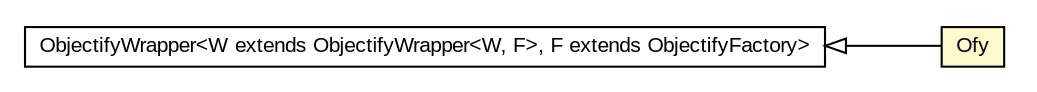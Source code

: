 #!/usr/local/bin/dot
#
# Class diagram 
# Generated by UMLGraph version R5_6-24-gf6e263 (http://www.umlgraph.org/)
#

digraph G {
	edge [fontname="arial",fontsize=10,labelfontname="arial",labelfontsize=10];
	node [fontname="arial",fontsize=10,shape=plaintext];
	nodesep=0.25;
	ranksep=0.5;
	rankdir=LR;
	// com.gwtplatform.carstore.server.dao.objectify.Ofy
	c372255 [label=<<table title="com.gwtplatform.carstore.server.dao.objectify.Ofy" border="0" cellborder="1" cellspacing="0" cellpadding="2" port="p" bgcolor="lemonChiffon" href="./Ofy.html">
		<tr><td><table border="0" cellspacing="0" cellpadding="1">
<tr><td align="center" balign="center"> Ofy </td></tr>
		</table></td></tr>
		</table>>, URL="./Ofy.html", fontname="arial", fontcolor="black", fontsize=10.0];
	//com.gwtplatform.carstore.server.dao.objectify.Ofy extends com.googlecode.objectify.util.cmd.ObjectifyWrapper<com.gwtplatform.carstore.server.dao.objectify.Ofy, com.gwtplatform.carstore.server.dao.objectify.OfyFactory>
	c372287:p -> c372255:p [dir=back,arrowtail=empty];
	// com.googlecode.objectify.util.cmd.ObjectifyWrapper<W extends com.googlecode.objectify.util.cmd.ObjectifyWrapper<W, F>, F extends com.googlecode.objectify.ObjectifyFactory>
	c372287 [label=<<table title="com.googlecode.objectify.util.cmd.ObjectifyWrapper" border="0" cellborder="1" cellspacing="0" cellpadding="2" port="p">
		<tr><td><table border="0" cellspacing="0" cellpadding="1">
<tr><td align="center" balign="center"> ObjectifyWrapper&lt;W extends ObjectifyWrapper&lt;W, F&gt;, F extends ObjectifyFactory&gt; </td></tr>
		</table></td></tr>
		</table>>, URL="null", fontname="arial", fontcolor="black", fontsize=10.0];
}

